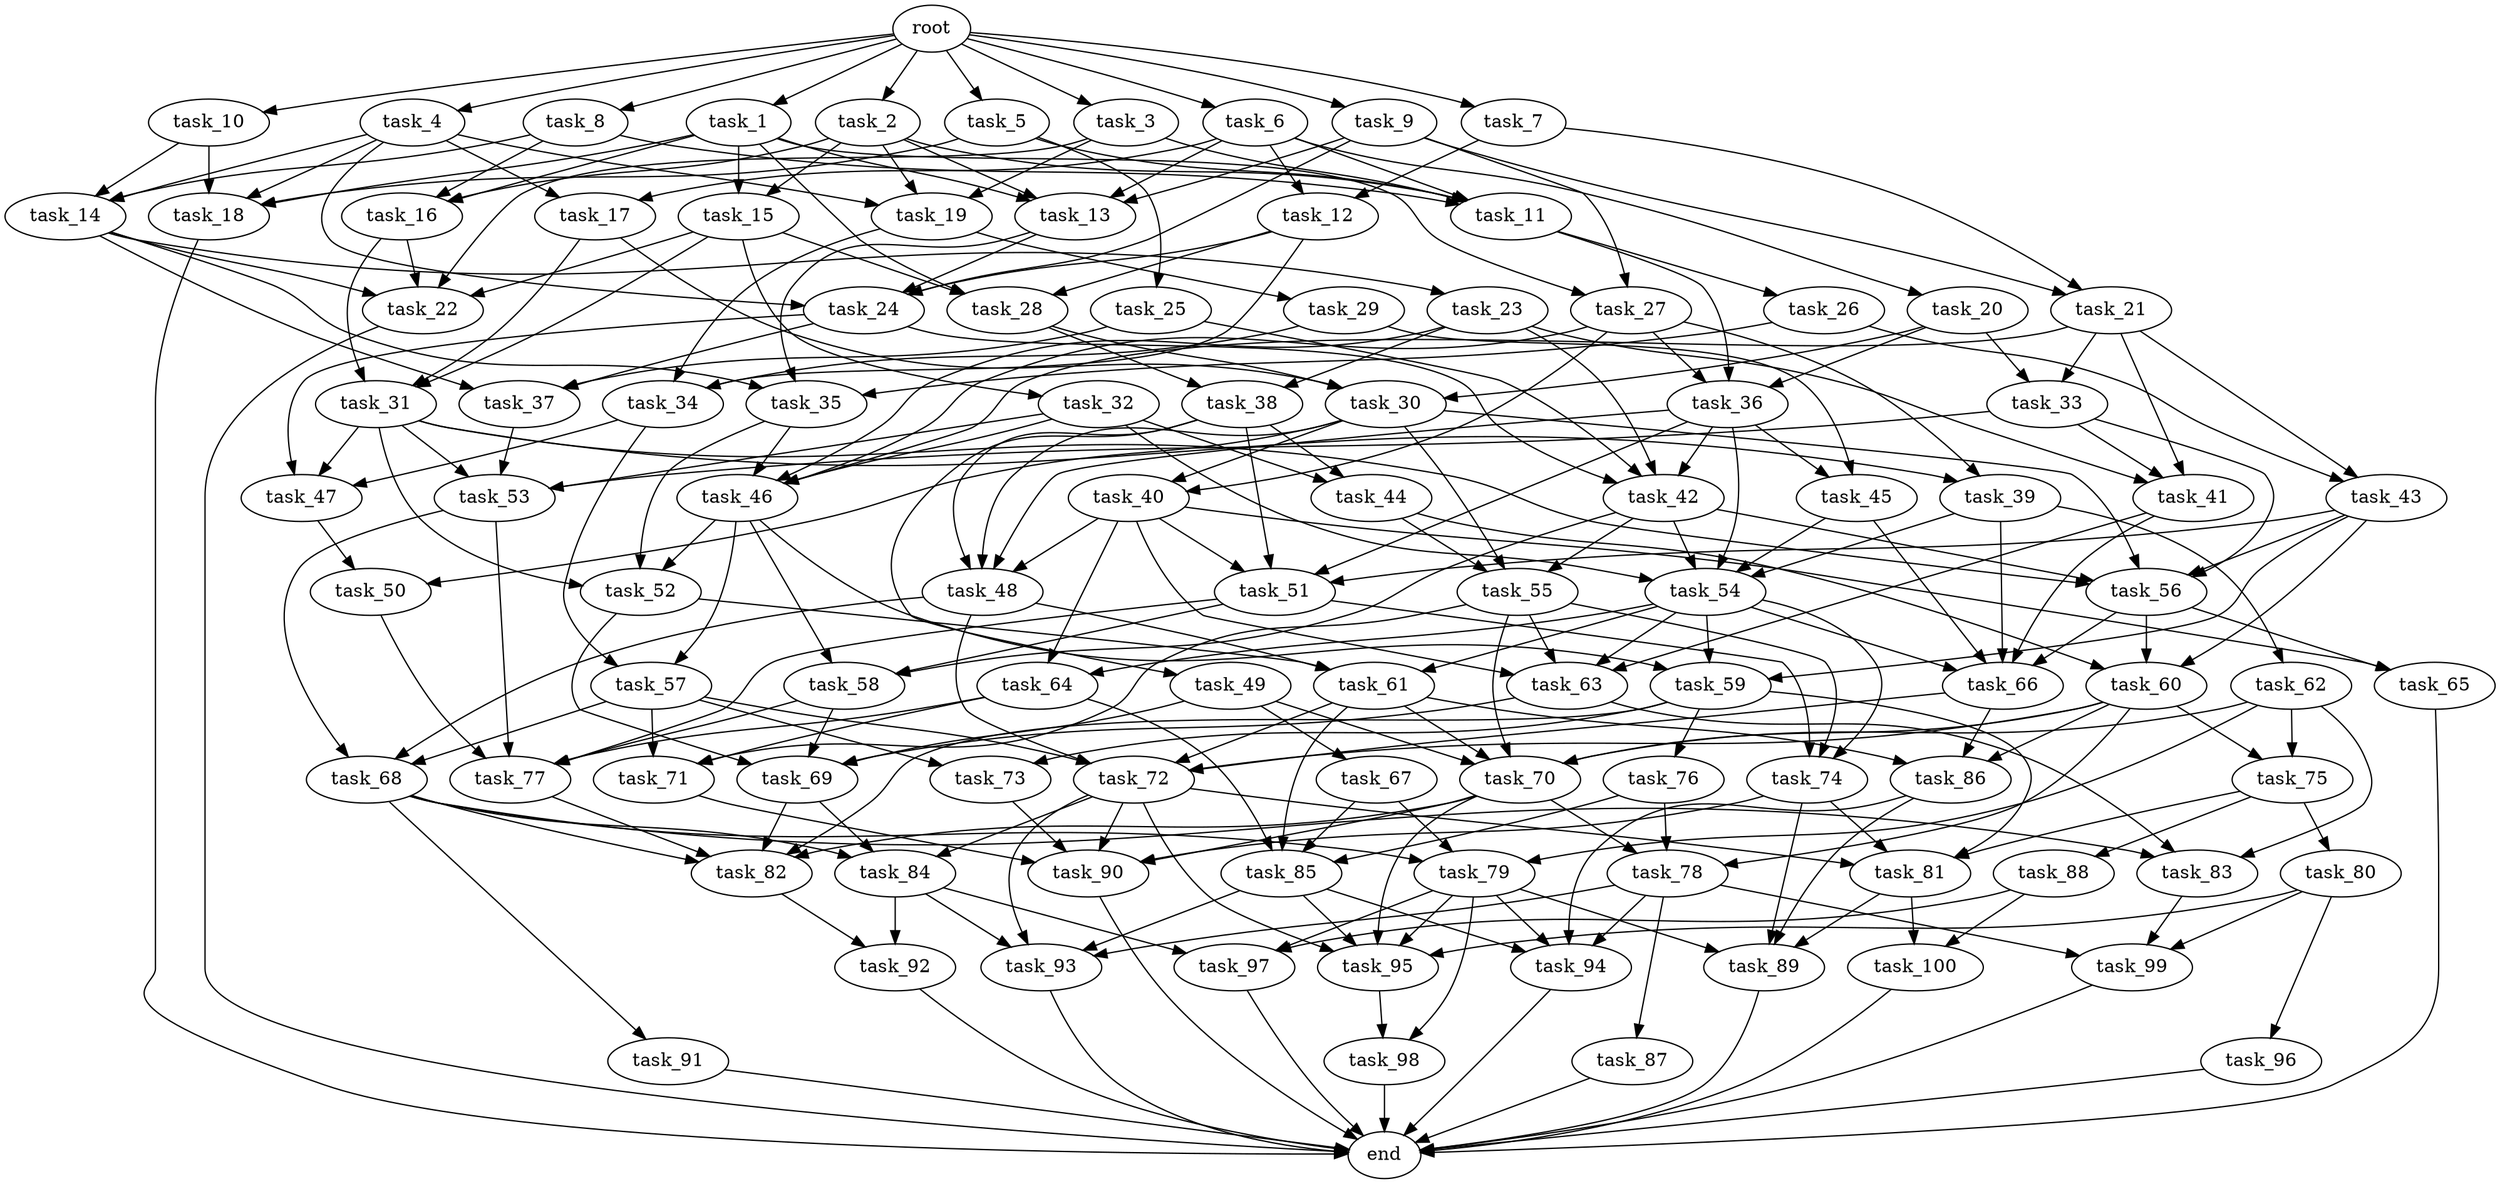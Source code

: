 digraph G {
  task_75 [size="5.789076e+11"];
  task_100 [size="2.206555e+11"];
  task_92 [size="6.814450e+11"];
  task_19 [size="3.459667e+11"];
  task_68 [size="8.444600e+11"];
  task_71 [size="9.608095e+11"];
  task_60 [size="2.602398e+11"];
  task_73 [size="1.225026e+11"];
  task_50 [size="2.284241e+10"];
  task_31 [size="8.392604e+11"];
  task_10 [size="8.492242e+11"];
  task_49 [size="6.972938e+11"];
  task_88 [size="9.303577e+09"];
  task_12 [size="2.632141e+11"];
  task_79 [size="2.193462e+11"];
  task_37 [size="3.930987e+11"];
  task_61 [size="3.059421e+11"];
  task_42 [size="2.104370e+11"];
  task_51 [size="2.178108e+11"];
  root [size="0.000000e+00"];
  task_56 [size="9.663245e+11"];
  task_95 [size="5.124702e+10"];
  task_22 [size="8.008846e+11"];
  task_32 [size="8.757849e+11"];
  task_25 [size="5.654195e+11"];
  task_99 [size="9.245782e+11"];
  task_96 [size="7.781957e+11"];
  task_36 [size="1.077393e+11"];
  task_16 [size="8.138343e+11"];
  task_33 [size="8.321826e+11"];
  task_27 [size="7.222955e+11"];
  task_89 [size="2.026111e+11"];
  end [size="0.000000e+00"];
  task_7 [size="5.371636e+11"];
  task_26 [size="4.079811e+11"];
  task_87 [size="4.859635e+11"];
  task_2 [size="8.490382e+11"];
  task_21 [size="7.477305e+11"];
  task_28 [size="8.492590e+11"];
  task_69 [size="3.034388e+11"];
  task_13 [size="5.310981e+11"];
  task_48 [size="1.474953e+10"];
  task_55 [size="3.796551e+11"];
  task_81 [size="6.820873e+11"];
  task_11 [size="9.374230e+11"];
  task_5 [size="7.926394e+11"];
  task_62 [size="1.215386e+10"];
  task_93 [size="8.983848e+10"];
  task_54 [size="4.163265e+11"];
  task_52 [size="1.292065e+11"];
  task_29 [size="3.043925e+11"];
  task_85 [size="9.424695e+11"];
  task_44 [size="1.248846e+11"];
  task_8 [size="8.439487e+11"];
  task_38 [size="7.284172e+10"];
  task_9 [size="2.175464e+11"];
  task_63 [size="2.098997e+10"];
  task_65 [size="6.355889e+11"];
  task_59 [size="9.953964e+11"];
  task_34 [size="8.981433e+11"];
  task_20 [size="6.751467e+11"];
  task_1 [size="5.815475e+11"];
  task_23 [size="9.610508e+11"];
  task_6 [size="3.704034e+10"];
  task_74 [size="6.486280e+10"];
  task_97 [size="9.716240e+11"];
  task_57 [size="2.923727e+11"];
  task_67 [size="9.289836e+11"];
  task_64 [size="3.233036e+11"];
  task_66 [size="1.647891e+11"];
  task_45 [size="5.276427e+11"];
  task_82 [size="9.414329e+11"];
  task_86 [size="9.793219e+11"];
  task_40 [size="5.644271e+11"];
  task_84 [size="6.823767e+11"];
  task_17 [size="7.456081e+11"];
  task_15 [size="1.082439e+11"];
  task_43 [size="3.917077e+11"];
  task_53 [size="6.583779e+11"];
  task_4 [size="6.482619e+10"];
  task_76 [size="2.604769e+11"];
  task_77 [size="8.721979e+11"];
  task_30 [size="9.039909e+11"];
  task_72 [size="8.011357e+11"];
  task_94 [size="9.972264e+11"];
  task_80 [size="9.040573e+11"];
  task_46 [size="7.125425e+11"];
  task_90 [size="8.470610e+11"];
  task_39 [size="8.227387e+11"];
  task_14 [size="7.126373e+11"];
  task_18 [size="8.521869e+11"];
  task_3 [size="9.303438e+11"];
  task_24 [size="6.275273e+11"];
  task_98 [size="8.511854e+11"];
  task_35 [size="6.605415e+11"];
  task_58 [size="6.775450e+11"];
  task_78 [size="2.746040e+11"];
  task_47 [size="5.501747e+11"];
  task_83 [size="3.543901e+11"];
  task_70 [size="6.842945e+11"];
  task_91 [size="4.145821e+11"];
  task_41 [size="4.259174e+11"];

  task_75 -> task_80 [size="9.040573e+08"];
  task_75 -> task_81 [size="1.705218e+08"];
  task_75 -> task_88 [size="9.303577e+06"];
  task_100 -> end [size="1.000000e-12"];
  task_92 -> end [size="1.000000e-12"];
  task_19 -> task_34 [size="2.993811e+08"];
  task_19 -> task_29 [size="3.043925e+08"];
  task_68 -> task_91 [size="4.145821e+08"];
  task_68 -> task_82 [size="1.882866e+08"];
  task_68 -> task_83 [size="1.181300e+08"];
  task_68 -> task_79 [size="7.311539e+07"];
  task_68 -> task_84 [size="2.274589e+08"];
  task_71 -> task_90 [size="1.694122e+08"];
  task_60 -> task_72 [size="1.602271e+08"];
  task_60 -> task_70 [size="1.368589e+08"];
  task_60 -> task_86 [size="3.264406e+08"];
  task_60 -> task_78 [size="9.153466e+07"];
  task_60 -> task_75 [size="2.894538e+08"];
  task_73 -> task_90 [size="1.694122e+08"];
  task_50 -> task_77 [size="1.744396e+08"];
  task_31 -> task_53 [size="1.645945e+08"];
  task_31 -> task_52 [size="4.306882e+07"];
  task_31 -> task_39 [size="4.113693e+08"];
  task_31 -> task_56 [size="1.932649e+08"];
  task_31 -> task_47 [size="1.833916e+08"];
  task_10 -> task_14 [size="2.375458e+08"];
  task_10 -> task_18 [size="2.130467e+08"];
  task_49 -> task_69 [size="7.585970e+07"];
  task_49 -> task_70 [size="1.368589e+08"];
  task_49 -> task_67 [size="9.289836e+08"];
  task_88 -> task_97 [size="3.238747e+08"];
  task_88 -> task_100 [size="1.103278e+08"];
  task_12 -> task_34 [size="2.993811e+08"];
  task_12 -> task_24 [size="1.568818e+08"];
  task_12 -> task_28 [size="2.830863e+08"];
  task_79 -> task_94 [size="2.493066e+08"];
  task_79 -> task_98 [size="4.255927e+08"];
  task_79 -> task_95 [size="1.024940e+07"];
  task_79 -> task_89 [size="5.065278e+07"];
  task_79 -> task_97 [size="3.238747e+08"];
  task_37 -> task_53 [size="1.645945e+08"];
  task_61 -> task_72 [size="1.602271e+08"];
  task_61 -> task_70 [size="1.368589e+08"];
  task_61 -> task_86 [size="3.264406e+08"];
  task_61 -> task_85 [size="2.356174e+08"];
  task_42 -> task_58 [size="2.258483e+08"];
  task_42 -> task_54 [size="8.326531e+07"];
  task_42 -> task_55 [size="1.265517e+08"];
  task_42 -> task_56 [size="1.932649e+08"];
  task_51 -> task_77 [size="1.744396e+08"];
  task_51 -> task_58 [size="2.258483e+08"];
  task_51 -> task_74 [size="2.162093e+07"];
  root -> task_4 [size="1.000000e-12"];
  root -> task_7 [size="1.000000e-12"];
  root -> task_9 [size="1.000000e-12"];
  root -> task_1 [size="1.000000e-12"];
  root -> task_5 [size="1.000000e-12"];
  root -> task_2 [size="1.000000e-12"];
  root -> task_3 [size="1.000000e-12"];
  root -> task_6 [size="1.000000e-12"];
  root -> task_10 [size="1.000000e-12"];
  root -> task_8 [size="1.000000e-12"];
  task_56 -> task_66 [size="3.295781e+07"];
  task_56 -> task_60 [size="8.674659e+07"];
  task_56 -> task_65 [size="3.177944e+08"];
  task_95 -> task_98 [size="4.255927e+08"];
  task_22 -> end [size="1.000000e-12"];
  task_32 -> task_54 [size="8.326531e+07"];
  task_32 -> task_44 [size="6.244231e+07"];
  task_32 -> task_53 [size="1.645945e+08"];
  task_32 -> task_46 [size="1.425085e+08"];
  task_25 -> task_37 [size="1.310329e+08"];
  task_25 -> task_42 [size="5.260924e+07"];
  task_99 -> end [size="1.000000e-12"];
  task_96 -> end [size="1.000000e-12"];
  task_36 -> task_45 [size="2.638213e+08"];
  task_36 -> task_48 [size="3.687382e+06"];
  task_36 -> task_54 [size="8.326531e+07"];
  task_36 -> task_42 [size="5.260924e+07"];
  task_36 -> task_51 [size="5.445269e+07"];
  task_16 -> task_31 [size="2.797535e+08"];
  task_16 -> task_22 [size="2.002212e+08"];
  task_33 -> task_41 [size="1.419725e+08"];
  task_33 -> task_53 [size="1.645945e+08"];
  task_33 -> task_56 [size="1.932649e+08"];
  task_27 -> task_36 [size="3.591310e+07"];
  task_27 -> task_39 [size="4.113693e+08"];
  task_27 -> task_40 [size="2.822136e+08"];
  task_27 -> task_46 [size="1.425085e+08"];
  task_89 -> end [size="1.000000e-12"];
  task_7 -> task_21 [size="3.738652e+08"];
  task_7 -> task_12 [size="1.316071e+08"];
  task_26 -> task_43 [size="1.958538e+08"];
  task_26 -> task_35 [size="2.201805e+08"];
  task_87 -> end [size="1.000000e-12"];
  task_2 -> task_13 [size="1.327745e+08"];
  task_2 -> task_15 [size="5.412197e+07"];
  task_2 -> task_16 [size="2.712781e+08"];
  task_2 -> task_11 [size="1.874846e+08"];
  task_2 -> task_19 [size="1.153222e+08"];
  task_21 -> task_41 [size="1.419725e+08"];
  task_21 -> task_33 [size="4.160913e+08"];
  task_21 -> task_43 [size="1.958538e+08"];
  task_21 -> task_46 [size="1.425085e+08"];
  task_28 -> task_38 [size="3.642086e+07"];
  task_28 -> task_30 [size="3.013303e+08"];
  task_69 -> task_82 [size="1.882866e+08"];
  task_69 -> task_84 [size="2.274589e+08"];
  task_13 -> task_24 [size="1.568818e+08"];
  task_13 -> task_35 [size="2.201805e+08"];
  task_48 -> task_68 [size="2.814867e+08"];
  task_48 -> task_61 [size="1.019807e+08"];
  task_48 -> task_72 [size="1.602271e+08"];
  task_55 -> task_70 [size="1.368589e+08"];
  task_55 -> task_71 [size="3.202698e+08"];
  task_55 -> task_63 [size="5.247493e+06"];
  task_55 -> task_74 [size="2.162093e+07"];
  task_81 -> task_89 [size="5.065278e+07"];
  task_81 -> task_100 [size="1.103278e+08"];
  task_11 -> task_36 [size="3.591310e+07"];
  task_11 -> task_26 [size="4.079811e+08"];
  task_5 -> task_25 [size="5.654195e+08"];
  task_5 -> task_11 [size="1.874846e+08"];
  task_5 -> task_18 [size="2.130467e+08"];
  task_62 -> task_75 [size="2.894538e+08"];
  task_62 -> task_70 [size="1.368589e+08"];
  task_62 -> task_83 [size="1.181300e+08"];
  task_62 -> task_79 [size="7.311539e+07"];
  task_93 -> end [size="1.000000e-12"];
  task_54 -> task_66 [size="3.295781e+07"];
  task_54 -> task_61 [size="1.019807e+08"];
  task_54 -> task_63 [size="5.247493e+06"];
  task_54 -> task_74 [size="2.162093e+07"];
  task_54 -> task_59 [size="3.317988e+08"];
  task_54 -> task_64 [size="1.616518e+08"];
  task_52 -> task_69 [size="7.585970e+07"];
  task_52 -> task_61 [size="1.019807e+08"];
  task_29 -> task_34 [size="2.993811e+08"];
  task_29 -> task_45 [size="2.638213e+08"];
  task_85 -> task_94 [size="2.493066e+08"];
  task_85 -> task_95 [size="1.024940e+07"];
  task_85 -> task_93 [size="2.245962e+07"];
  task_44 -> task_60 [size="8.674659e+07"];
  task_44 -> task_55 [size="1.265517e+08"];
  task_8 -> task_16 [size="2.712781e+08"];
  task_8 -> task_14 [size="2.375458e+08"];
  task_8 -> task_11 [size="1.874846e+08"];
  task_38 -> task_48 [size="3.687382e+06"];
  task_38 -> task_49 [size="6.972938e+08"];
  task_38 -> task_44 [size="6.244231e+07"];
  task_38 -> task_51 [size="5.445269e+07"];
  task_9 -> task_13 [size="1.327745e+08"];
  task_9 -> task_21 [size="3.738652e+08"];
  task_9 -> task_27 [size="3.611478e+08"];
  task_9 -> task_24 [size="1.568818e+08"];
  task_63 -> task_69 [size="7.585970e+07"];
  task_63 -> task_83 [size="1.181300e+08"];
  task_65 -> end [size="1.000000e-12"];
  task_59 -> task_76 [size="2.604769e+08"];
  task_59 -> task_81 [size="1.705218e+08"];
  task_59 -> task_73 [size="6.125129e+07"];
  task_59 -> task_82 [size="1.882866e+08"];
  task_34 -> task_47 [size="1.833916e+08"];
  task_34 -> task_57 [size="1.461863e+08"];
  task_20 -> task_36 [size="3.591310e+07"];
  task_20 -> task_30 [size="3.013303e+08"];
  task_20 -> task_33 [size="4.160913e+08"];
  task_1 -> task_13 [size="1.327745e+08"];
  task_1 -> task_18 [size="2.130467e+08"];
  task_1 -> task_27 [size="3.611478e+08"];
  task_1 -> task_15 [size="5.412197e+07"];
  task_1 -> task_16 [size="2.712781e+08"];
  task_1 -> task_28 [size="2.830863e+08"];
  task_23 -> task_41 [size="1.419725e+08"];
  task_23 -> task_38 [size="3.642086e+07"];
  task_23 -> task_42 [size="5.260924e+07"];
  task_23 -> task_46 [size="1.425085e+08"];
  task_6 -> task_13 [size="1.327745e+08"];
  task_6 -> task_12 [size="1.316071e+08"];
  task_6 -> task_20 [size="6.751467e+08"];
  task_6 -> task_11 [size="1.874846e+08"];
  task_6 -> task_17 [size="3.728040e+08"];
  task_74 -> task_81 [size="1.705218e+08"];
  task_74 -> task_89 [size="5.065278e+07"];
  task_74 -> task_90 [size="1.694122e+08"];
  task_97 -> end [size="1.000000e-12"];
  task_57 -> task_68 [size="2.814867e+08"];
  task_57 -> task_72 [size="1.602271e+08"];
  task_57 -> task_71 [size="3.202698e+08"];
  task_57 -> task_73 [size="6.125129e+07"];
  task_67 -> task_79 [size="7.311539e+07"];
  task_67 -> task_85 [size="2.356174e+08"];
  task_64 -> task_77 [size="1.744396e+08"];
  task_64 -> task_71 [size="3.202698e+08"];
  task_64 -> task_85 [size="2.356174e+08"];
  task_66 -> task_72 [size="1.602271e+08"];
  task_66 -> task_86 [size="3.264406e+08"];
  task_45 -> task_66 [size="3.295781e+07"];
  task_45 -> task_54 [size="8.326531e+07"];
  task_82 -> task_92 [size="3.407225e+08"];
  task_86 -> task_94 [size="2.493066e+08"];
  task_86 -> task_89 [size="5.065278e+07"];
  task_40 -> task_48 [size="3.687382e+06"];
  task_40 -> task_63 [size="5.247493e+06"];
  task_40 -> task_51 [size="5.445269e+07"];
  task_40 -> task_65 [size="3.177944e+08"];
  task_40 -> task_64 [size="1.616518e+08"];
  task_84 -> task_93 [size="2.245962e+07"];
  task_84 -> task_92 [size="3.407225e+08"];
  task_84 -> task_97 [size="3.238747e+08"];
  task_17 -> task_31 [size="2.797535e+08"];
  task_17 -> task_30 [size="3.013303e+08"];
  task_15 -> task_31 [size="2.797535e+08"];
  task_15 -> task_22 [size="2.002212e+08"];
  task_15 -> task_28 [size="2.830863e+08"];
  task_15 -> task_32 [size="8.757849e+08"];
  task_43 -> task_56 [size="1.932649e+08"];
  task_43 -> task_60 [size="8.674659e+07"];
  task_43 -> task_59 [size="3.317988e+08"];
  task_43 -> task_51 [size="5.445269e+07"];
  task_53 -> task_68 [size="2.814867e+08"];
  task_53 -> task_77 [size="1.744396e+08"];
  task_4 -> task_17 [size="3.728040e+08"];
  task_4 -> task_18 [size="2.130467e+08"];
  task_4 -> task_14 [size="2.375458e+08"];
  task_4 -> task_19 [size="1.153222e+08"];
  task_4 -> task_24 [size="1.568818e+08"];
  task_76 -> task_78 [size="9.153466e+07"];
  task_76 -> task_85 [size="2.356174e+08"];
  task_77 -> task_82 [size="1.882866e+08"];
  task_30 -> task_48 [size="3.687382e+06"];
  task_30 -> task_50 [size="1.142120e+07"];
  task_30 -> task_40 [size="2.822136e+08"];
  task_30 -> task_56 [size="1.932649e+08"];
  task_30 -> task_55 [size="1.265517e+08"];
  task_72 -> task_81 [size="1.705218e+08"];
  task_72 -> task_90 [size="1.694122e+08"];
  task_72 -> task_95 [size="1.024940e+07"];
  task_72 -> task_84 [size="2.274589e+08"];
  task_72 -> task_93 [size="2.245962e+07"];
  task_94 -> end [size="1.000000e-12"];
  task_80 -> task_99 [size="3.081927e+08"];
  task_80 -> task_95 [size="1.024940e+07"];
  task_80 -> task_96 [size="7.781957e+08"];
  task_46 -> task_58 [size="2.258483e+08"];
  task_46 -> task_52 [size="4.306882e+07"];
  task_46 -> task_57 [size="1.461863e+08"];
  task_46 -> task_59 [size="3.317988e+08"];
  task_90 -> end [size="1.000000e-12"];
  task_39 -> task_66 [size="3.295781e+07"];
  task_39 -> task_54 [size="8.326531e+07"];
  task_39 -> task_62 [size="1.215386e+07"];
  task_14 -> task_37 [size="1.310329e+08"];
  task_14 -> task_22 [size="2.002212e+08"];
  task_14 -> task_35 [size="2.201805e+08"];
  task_14 -> task_23 [size="9.610508e+08"];
  task_18 -> end [size="1.000000e-12"];
  task_3 -> task_22 [size="2.002212e+08"];
  task_3 -> task_11 [size="1.874846e+08"];
  task_3 -> task_19 [size="1.153222e+08"];
  task_24 -> task_37 [size="1.310329e+08"];
  task_24 -> task_42 [size="5.260924e+07"];
  task_24 -> task_47 [size="1.833916e+08"];
  task_98 -> end [size="1.000000e-12"];
  task_35 -> task_52 [size="4.306882e+07"];
  task_35 -> task_46 [size="1.425085e+08"];
  task_58 -> task_69 [size="7.585970e+07"];
  task_58 -> task_77 [size="1.744396e+08"];
  task_78 -> task_94 [size="2.493066e+08"];
  task_78 -> task_99 [size="3.081927e+08"];
  task_78 -> task_87 [size="4.859635e+08"];
  task_78 -> task_93 [size="2.245962e+07"];
  task_47 -> task_50 [size="1.142120e+07"];
  task_83 -> task_99 [size="3.081927e+08"];
  task_70 -> task_78 [size="9.153466e+07"];
  task_70 -> task_82 [size="1.882866e+08"];
  task_70 -> task_95 [size="1.024940e+07"];
  task_70 -> task_90 [size="1.694122e+08"];
  task_91 -> end [size="1.000000e-12"];
  task_41 -> task_66 [size="3.295781e+07"];
  task_41 -> task_63 [size="5.247493e+06"];
}
